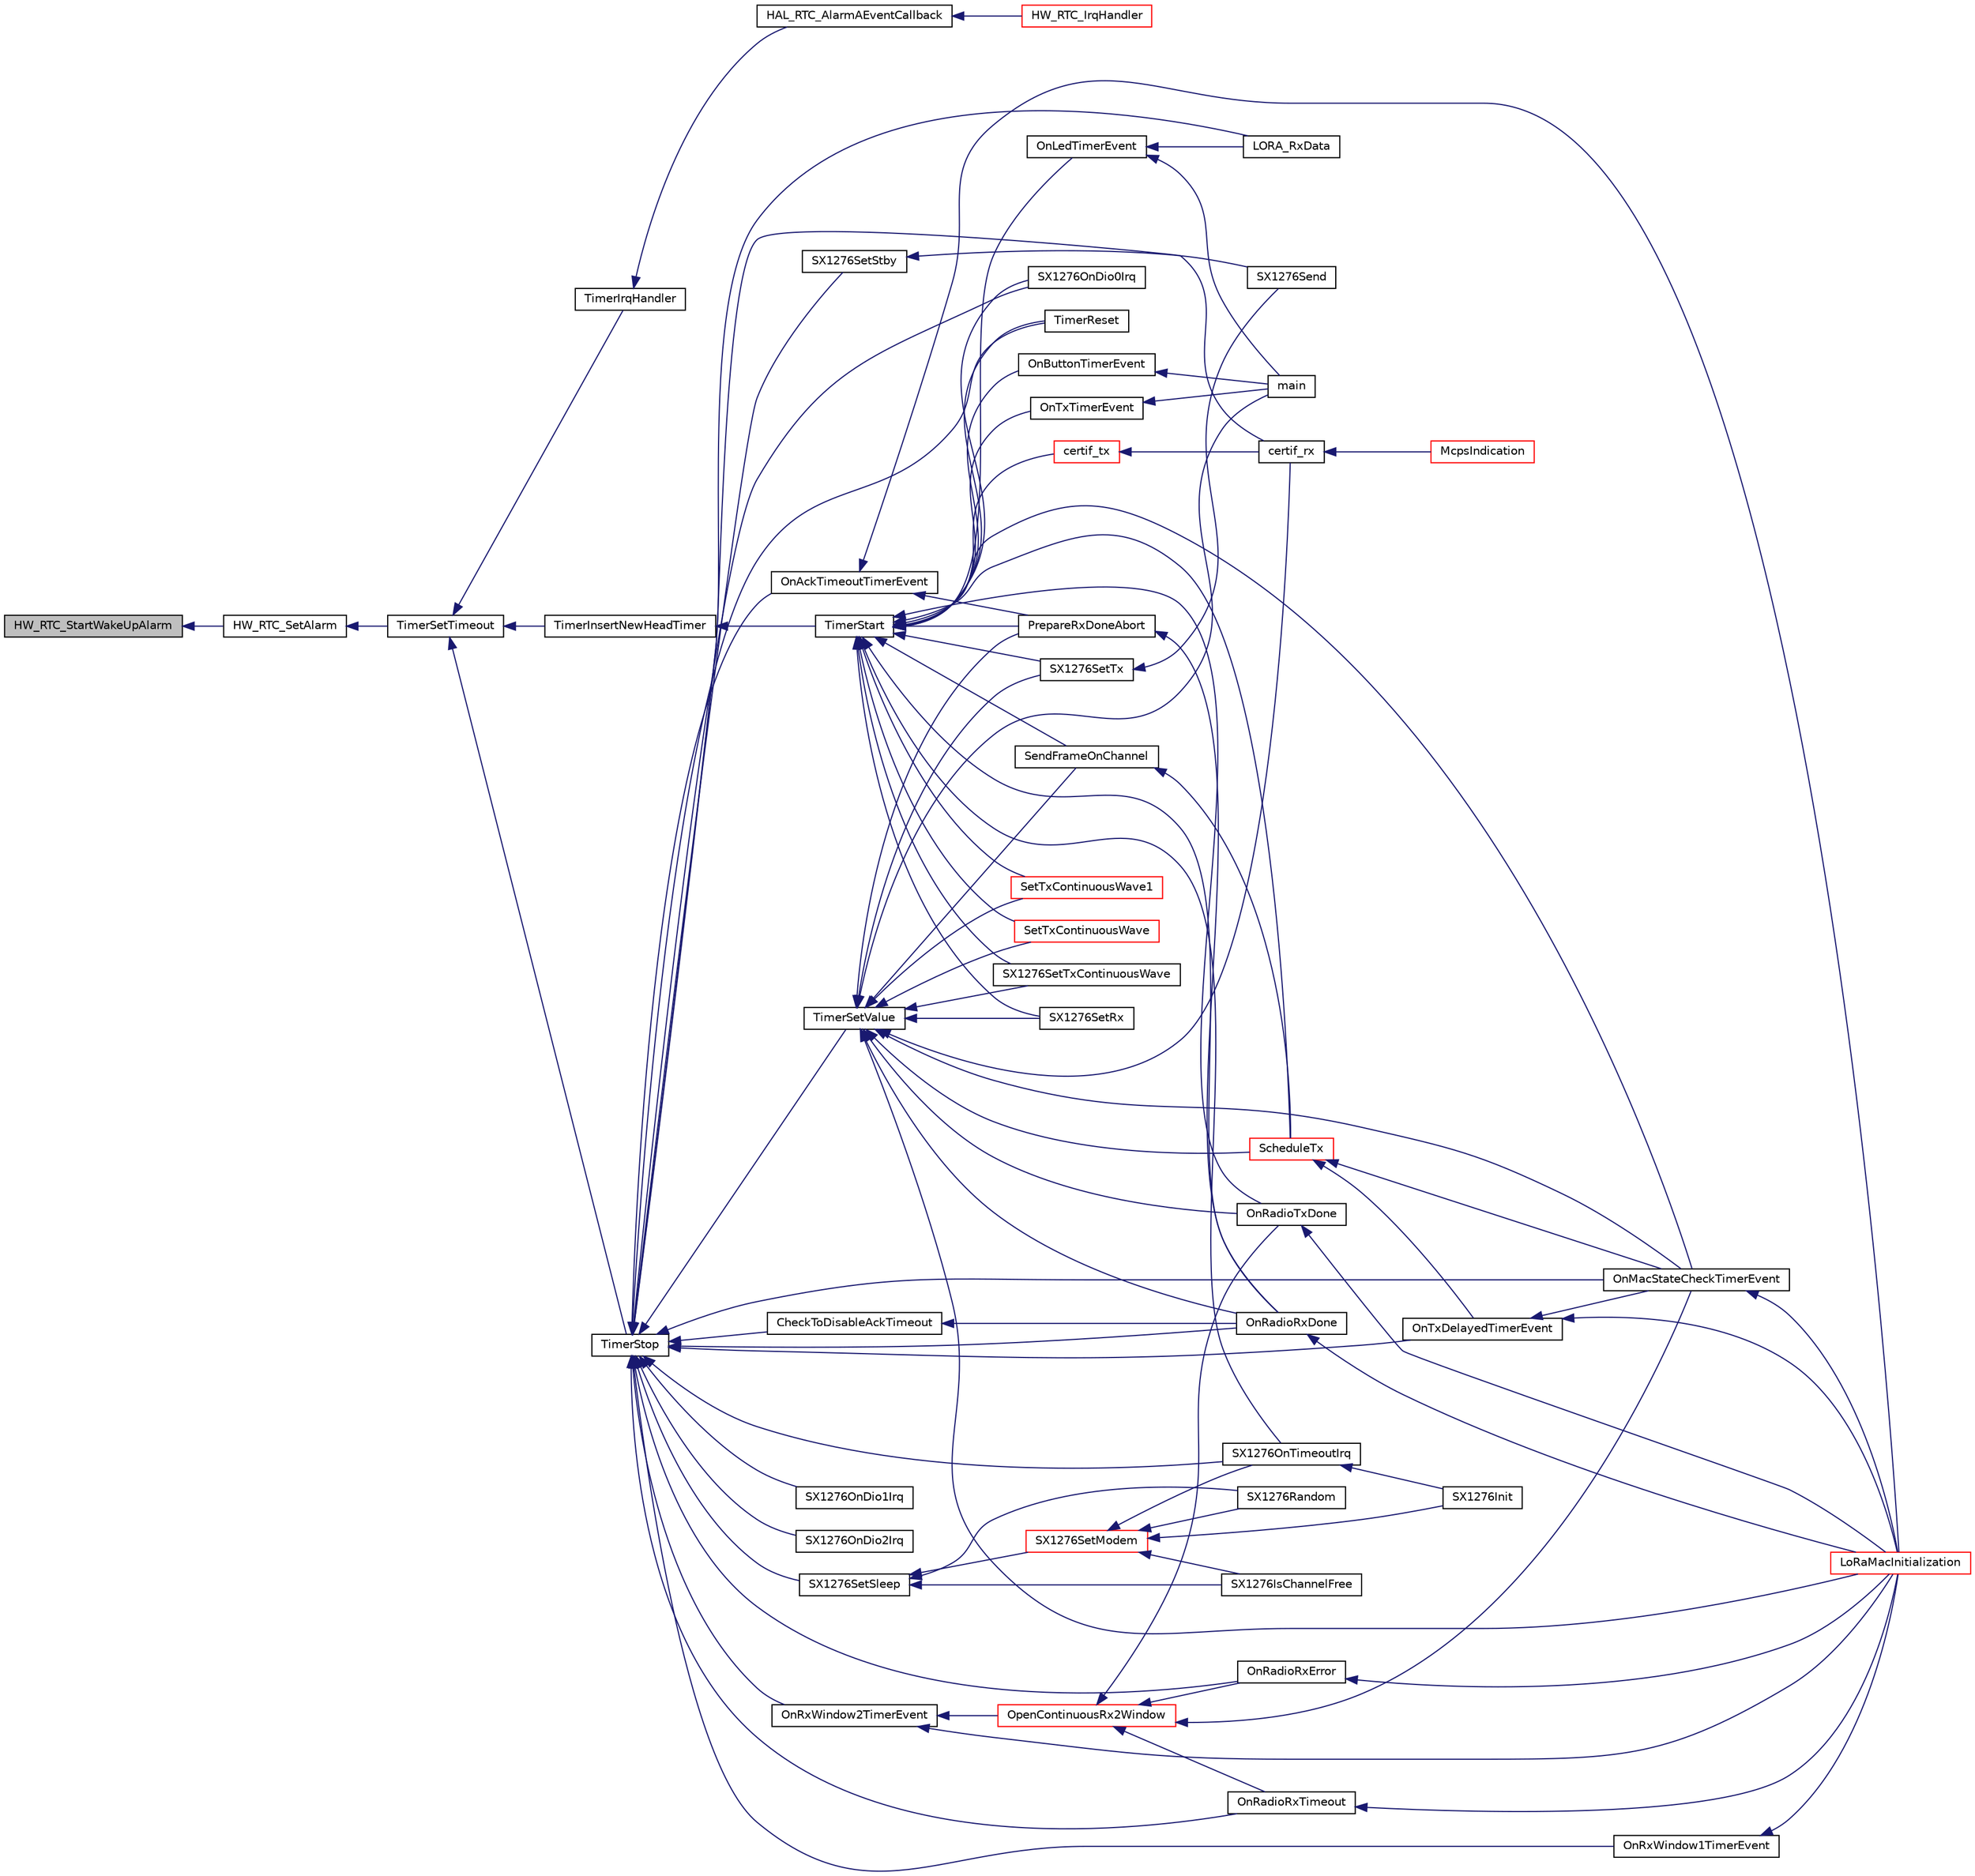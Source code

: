 digraph "HW_RTC_StartWakeUpAlarm"
{
  edge [fontname="Helvetica",fontsize="10",labelfontname="Helvetica",labelfontsize="10"];
  node [fontname="Helvetica",fontsize="10",shape=record];
  rankdir="LR";
  Node506 [label="HW_RTC_StartWakeUpAlarm",height=0.2,width=0.4,color="black", fillcolor="grey75", style="filled", fontcolor="black"];
  Node506 -> Node507 [dir="back",color="midnightblue",fontsize="10",style="solid",fontname="Helvetica"];
  Node507 [label="HW_RTC_SetAlarm",height=0.2,width=0.4,color="black", fillcolor="white", style="filled",URL="$group___lory_s_d_k___r_t_c___functions.html#ga09cec56d54c13de658fafdd003390771",tooltip="Set the alarm "];
  Node507 -> Node508 [dir="back",color="midnightblue",fontsize="10",style="solid",fontname="Helvetica"];
  Node508 [label="TimerSetTimeout",height=0.2,width=0.4,color="black", fillcolor="white", style="filled",URL="$time_server_8c.html#af90925c5246bd6bbc2863d08d4cca3a9",tooltip="Sets a timeout with the duration \"timestamp\" "];
  Node508 -> Node509 [dir="back",color="midnightblue",fontsize="10",style="solid",fontname="Helvetica"];
  Node509 [label="TimerInsertNewHeadTimer",height=0.2,width=0.4,color="black", fillcolor="white", style="filled",URL="$time_server_8c.html#abeff03f3b0a3356be8c833bb93d24458",tooltip="Adds or replace the head timer of the list. "];
  Node509 -> Node510 [dir="back",color="midnightblue",fontsize="10",style="solid",fontname="Helvetica"];
  Node510 [label="TimerStart",height=0.2,width=0.4,color="black", fillcolor="white", style="filled",URL="$time_server_8h.html#acd2c1f05aa1976f3bbedd389c8710a78",tooltip="Starts and adds the timer object to the list of timer events "];
  Node510 -> Node511 [dir="back",color="midnightblue",fontsize="10",style="solid",fontname="Helvetica"];
  Node511 [label="SX1276SetRx",height=0.2,width=0.4,color="black", fillcolor="white", style="filled",URL="$sx1276_8h.html#a8c2df9351fbde83379717dc6f76e5c11",tooltip="Sets the radio in reception mode for the given time "];
  Node510 -> Node512 [dir="back",color="midnightblue",fontsize="10",style="solid",fontname="Helvetica"];
  Node512 [label="SX1276SetTx",height=0.2,width=0.4,color="black", fillcolor="white", style="filled",URL="$sx1276_8c.html#a4aea9f6f1070dfd4e4b73bb5ddc1fe38",tooltip="Sets the SX1276 in transmission mode for the given time "];
  Node512 -> Node513 [dir="back",color="midnightblue",fontsize="10",style="solid",fontname="Helvetica"];
  Node513 [label="SX1276Send",height=0.2,width=0.4,color="black", fillcolor="white", style="filled",URL="$sx1276_8h.html#a901a3dcdbf26005e0f3f2def3e3d83b3",tooltip="Sends the buffer of size. Prepares the packet to be sent and sets the radio in transmission ..."];
  Node510 -> Node514 [dir="back",color="midnightblue",fontsize="10",style="solid",fontname="Helvetica"];
  Node514 [label="SX1276SetTxContinuousWave",height=0.2,width=0.4,color="black", fillcolor="white", style="filled",URL="$sx1276_8h.html#ac77895b054eb64df0ee2fa97061efae8",tooltip="Sets the radio in continuous wave transmission mode "];
  Node510 -> Node515 [dir="back",color="midnightblue",fontsize="10",style="solid",fontname="Helvetica"];
  Node515 [label="SX1276OnTimeoutIrq",height=0.2,width=0.4,color="black", fillcolor="white", style="filled",URL="$sx1276_8c.html#a3eda1c409a0269313a079389593d75cb",tooltip="Tx & Rx timeout timer callback "];
  Node515 -> Node516 [dir="back",color="midnightblue",fontsize="10",style="solid",fontname="Helvetica"];
  Node516 [label="SX1276Init",height=0.2,width=0.4,color="black", fillcolor="white", style="filled",URL="$sx1276_8h.html#a19a9ddff3f878b85e42c7571485fe3c8",tooltip="Initializes the radio "];
  Node510 -> Node517 [dir="back",color="midnightblue",fontsize="10",style="solid",fontname="Helvetica"];
  Node517 [label="SX1276OnDio0Irq",height=0.2,width=0.4,color="black", fillcolor="white", style="filled",URL="$sx1276_8c.html#a51cff5becabc1485224d53133f99e0e4",tooltip="DIO 0 IRQ callback "];
  Node510 -> Node518 [dir="back",color="midnightblue",fontsize="10",style="solid",fontname="Helvetica"];
  Node518 [label="certif_tx",height=0.2,width=0.4,color="red", fillcolor="white", style="filled",URL="$lora-test_8c.html#a735361add977554215fd3e1e70b74760"];
  Node518 -> Node519 [dir="back",color="midnightblue",fontsize="10",style="solid",fontname="Helvetica"];
  Node519 [label="certif_rx",height=0.2,width=0.4,color="black", fillcolor="white", style="filled",URL="$lora-test_8h.html#ad5e51928ecf0cca8d4f33f9e9c10aba4"];
  Node519 -> Node520 [dir="back",color="midnightblue",fontsize="10",style="solid",fontname="Helvetica"];
  Node520 [label="McpsIndication",height=0.2,width=0.4,color="red", fillcolor="white", style="filled",URL="$lora_8c.html#aa62f56dcd70e02213fc6e5d0f04b3d1c",tooltip="MCPS-Indication event function "];
  Node510 -> Node524 [dir="back",color="midnightblue",fontsize="10",style="solid",fontname="Helvetica"];
  Node524 [label="OnRadioTxDone",height=0.2,width=0.4,color="black", fillcolor="white", style="filled",URL="$_lo_ra_mac_8c.html#ac87ba7b0231ab8e90b130849e3dee4be",tooltip="Function to be executed on Radio Tx Done event "];
  Node524 -> Node525 [dir="back",color="midnightblue",fontsize="10",style="solid",fontname="Helvetica"];
  Node525 [label="LoRaMacInitialization",height=0.2,width=0.4,color="red", fillcolor="white", style="filled",URL="$group___l_o_r_a_m_a_c.html#ga7ca445cf825e45999810b3991273eba5",tooltip="LoRaMAC layer initialization "];
  Node510 -> Node526 [dir="back",color="midnightblue",fontsize="10",style="solid",fontname="Helvetica"];
  Node526 [label="PrepareRxDoneAbort",height=0.2,width=0.4,color="black", fillcolor="white", style="filled",URL="$_lo_ra_mac_8c.html#a420f8e89407bab48414b1058d8071c97",tooltip="This function prepares the MAC to abort the execution of function OnRadioRxDone in case of a receptio..."];
  Node526 -> Node527 [dir="back",color="midnightblue",fontsize="10",style="solid",fontname="Helvetica"];
  Node527 [label="OnRadioRxDone",height=0.2,width=0.4,color="black", fillcolor="white", style="filled",URL="$_lo_ra_mac_8c.html#a34d9307ff02304a070ade799731ae0ed",tooltip="Function to be executed on Radio Rx Done event "];
  Node527 -> Node525 [dir="back",color="midnightblue",fontsize="10",style="solid",fontname="Helvetica"];
  Node510 -> Node527 [dir="back",color="midnightblue",fontsize="10",style="solid",fontname="Helvetica"];
  Node510 -> Node528 [dir="back",color="midnightblue",fontsize="10",style="solid",fontname="Helvetica"];
  Node528 [label="OnMacStateCheckTimerEvent",height=0.2,width=0.4,color="black", fillcolor="white", style="filled",URL="$_lo_ra_mac_8c.html#a3f66ff4ffb45c3be2a603fec651da617",tooltip="Function executed on Resend Frame timer event. "];
  Node528 -> Node525 [dir="back",color="midnightblue",fontsize="10",style="solid",fontname="Helvetica"];
  Node510 -> Node529 [dir="back",color="midnightblue",fontsize="10",style="solid",fontname="Helvetica"];
  Node529 [label="ScheduleTx",height=0.2,width=0.4,color="red", fillcolor="white", style="filled",URL="$_lo_ra_mac_8c.html#afac9f47df560a2c63ebe868fcf531716"];
  Node529 -> Node528 [dir="back",color="midnightblue",fontsize="10",style="solid",fontname="Helvetica"];
  Node529 -> Node530 [dir="back",color="midnightblue",fontsize="10",style="solid",fontname="Helvetica"];
  Node530 [label="OnTxDelayedTimerEvent",height=0.2,width=0.4,color="black", fillcolor="white", style="filled",URL="$_lo_ra_mac_8c.html#aff2188867ec43982ec7701c4815bc0ba",tooltip="Function executed on duty cycle delayed Tx timer event "];
  Node530 -> Node528 [dir="back",color="midnightblue",fontsize="10",style="solid",fontname="Helvetica"];
  Node530 -> Node525 [dir="back",color="midnightblue",fontsize="10",style="solid",fontname="Helvetica"];
  Node510 -> Node541 [dir="back",color="midnightblue",fontsize="10",style="solid",fontname="Helvetica"];
  Node541 [label="SendFrameOnChannel",height=0.2,width=0.4,color="black", fillcolor="white", style="filled",URL="$_lo_ra_mac_8c.html#a2a974677f0401e2575148082667331de",tooltip="LoRaMAC layer prepared frame buffer transmission with channel specification "];
  Node541 -> Node529 [dir="back",color="midnightblue",fontsize="10",style="solid",fontname="Helvetica"];
  Node510 -> Node542 [dir="back",color="midnightblue",fontsize="10",style="solid",fontname="Helvetica"];
  Node542 [label="SetTxContinuousWave",height=0.2,width=0.4,color="red", fillcolor="white", style="filled",URL="$_lo_ra_mac_8c.html#a6a476e328faedf4544aa63adf40f931e",tooltip="Sets the radio in continuous transmission mode "];
  Node510 -> Node543 [dir="back",color="midnightblue",fontsize="10",style="solid",fontname="Helvetica"];
  Node543 [label="SetTxContinuousWave1",height=0.2,width=0.4,color="red", fillcolor="white", style="filled",URL="$_lo_ra_mac_8c.html#a1974034d3a6ef2a0c38f4f853cfb62fb",tooltip="Sets the radio in continuous transmission mode "];
  Node510 -> Node544 [dir="back",color="midnightblue",fontsize="10",style="solid",fontname="Helvetica"];
  Node544 [label="TimerReset",height=0.2,width=0.4,color="black", fillcolor="white", style="filled",URL="$time_server_8h.html#a7fbd64c53ec871110fabc5b14f212904",tooltip="Resets the timer object "];
  Node510 -> Node545 [dir="back",color="midnightblue",fontsize="10",style="solid",fontname="Helvetica"];
  Node545 [label="OnButtonTimerEvent",height=0.2,width=0.4,color="black", fillcolor="white", style="filled",URL="$main_8c.html#af27dc6b9241a921349087a139ca57d1e"];
  Node545 -> Node522 [dir="back",color="midnightblue",fontsize="10",style="solid",fontname="Helvetica"];
  Node522 [label="main",height=0.2,width=0.4,color="black", fillcolor="white", style="filled",URL="$main_8c.html#a840291bc02cba5474a4cb46a9b9566fe",tooltip="Main program "];
  Node510 -> Node546 [dir="back",color="midnightblue",fontsize="10",style="solid",fontname="Helvetica"];
  Node546 [label="OnLedTimerEvent",height=0.2,width=0.4,color="black", fillcolor="white", style="filled",URL="$main_8c.html#a57a758d5054f3e0648c080c33f5384c6"];
  Node546 -> Node522 [dir="back",color="midnightblue",fontsize="10",style="solid",fontname="Helvetica"];
  Node546 -> Node547 [dir="back",color="midnightblue",fontsize="10",style="solid",fontname="Helvetica"];
  Node547 [label="LORA_RxData",height=0.2,width=0.4,color="black", fillcolor="white", style="filled",URL="$main_8c.html#af9b5cc17bd270c1734e3e6465b75f86f"];
  Node510 -> Node536 [dir="back",color="midnightblue",fontsize="10",style="solid",fontname="Helvetica"];
  Node536 [label="OnTxTimerEvent",height=0.2,width=0.4,color="black", fillcolor="white", style="filled",URL="$main_8c.html#aa660732a6ebc018e235409094d603160"];
  Node536 -> Node522 [dir="back",color="midnightblue",fontsize="10",style="solid",fontname="Helvetica"];
  Node508 -> Node548 [dir="back",color="midnightblue",fontsize="10",style="solid",fontname="Helvetica"];
  Node548 [label="TimerIrqHandler",height=0.2,width=0.4,color="black", fillcolor="white", style="filled",URL="$time_server_8h.html#a742ab8d86db201a8b5d900ce8e27cf90",tooltip="Timer IRQ event handler "];
  Node548 -> Node549 [dir="back",color="midnightblue",fontsize="10",style="solid",fontname="Helvetica"];
  Node549 [label="HAL_RTC_AlarmAEventCallback",height=0.2,width=0.4,color="black", fillcolor="white", style="filled",URL="$stm32l1xx__hal__msp_8c.html#a11aeff83fd498cddbed3bcddcf017e0a",tooltip="Alarm A callback. "];
  Node549 -> Node550 [dir="back",color="midnightblue",fontsize="10",style="solid",fontname="Helvetica"];
  Node550 [label="HW_RTC_IrqHandler",height=0.2,width=0.4,color="red", fillcolor="white", style="filled",URL="$group___lory_s_d_k___r_t_c___functions.html#gae8ae8ef64d3025701112d509285006d4",tooltip="RTC IRQ Handler on the RTC Alarm "];
  Node508 -> Node552 [dir="back",color="midnightblue",fontsize="10",style="solid",fontname="Helvetica"];
  Node552 [label="TimerStop",height=0.2,width=0.4,color="black", fillcolor="white", style="filled",URL="$time_server_8h.html#a8ae899c4e8a9abf49d825d6959aa6bcb",tooltip="Stops and removes the timer object from the list of timer events "];
  Node552 -> Node553 [dir="back",color="midnightblue",fontsize="10",style="solid",fontname="Helvetica"];
  Node553 [label="SX1276SetSleep",height=0.2,width=0.4,color="black", fillcolor="white", style="filled",URL="$sx1276_8h.html#a32a7b8c477b2f400f96a3255e1ab7620",tooltip="Sets the radio in sleep mode "];
  Node553 -> Node554 [dir="back",color="midnightblue",fontsize="10",style="solid",fontname="Helvetica"];
  Node554 [label="SX1276IsChannelFree",height=0.2,width=0.4,color="black", fillcolor="white", style="filled",URL="$sx1276_8h.html#a29f26f7258f8fcd5c27800295639d7c7",tooltip="Checks if the channel is free for the given time "];
  Node553 -> Node555 [dir="back",color="midnightblue",fontsize="10",style="solid",fontname="Helvetica"];
  Node555 [label="SX1276Random",height=0.2,width=0.4,color="black", fillcolor="white", style="filled",URL="$sx1276_8h.html#a9ba39c96b8e339b06dd24543920fd2f7",tooltip="Generates a 32 bits random value based on the RSSI readings "];
  Node553 -> Node556 [dir="back",color="midnightblue",fontsize="10",style="solid",fontname="Helvetica"];
  Node556 [label="SX1276SetModem",height=0.2,width=0.4,color="red", fillcolor="white", style="filled",URL="$sx1276_8h.html#a8325968bbefefab02537762dd274aa8b",tooltip="Configures the radio with the given modem "];
  Node556 -> Node516 [dir="back",color="midnightblue",fontsize="10",style="solid",fontname="Helvetica"];
  Node556 -> Node554 [dir="back",color="midnightblue",fontsize="10",style="solid",fontname="Helvetica"];
  Node556 -> Node555 [dir="back",color="midnightblue",fontsize="10",style="solid",fontname="Helvetica"];
  Node556 -> Node515 [dir="back",color="midnightblue",fontsize="10",style="solid",fontname="Helvetica"];
  Node552 -> Node561 [dir="back",color="midnightblue",fontsize="10",style="solid",fontname="Helvetica"];
  Node561 [label="SX1276SetStby",height=0.2,width=0.4,color="black", fillcolor="white", style="filled",URL="$sx1276_8h.html#aaef7a98104b400b235ef76de0cfb17df",tooltip="Sets the radio in standby mode "];
  Node561 -> Node513 [dir="back",color="midnightblue",fontsize="10",style="solid",fontname="Helvetica"];
  Node552 -> Node515 [dir="back",color="midnightblue",fontsize="10",style="solid",fontname="Helvetica"];
  Node552 -> Node517 [dir="back",color="midnightblue",fontsize="10",style="solid",fontname="Helvetica"];
  Node552 -> Node562 [dir="back",color="midnightblue",fontsize="10",style="solid",fontname="Helvetica"];
  Node562 [label="SX1276OnDio1Irq",height=0.2,width=0.4,color="black", fillcolor="white", style="filled",URL="$sx1276_8c.html#a9b73d7de11f1d4325b0780938d6328fe",tooltip="DIO 1 IRQ callback "];
  Node552 -> Node563 [dir="back",color="midnightblue",fontsize="10",style="solid",fontname="Helvetica"];
  Node563 [label="SX1276OnDio2Irq",height=0.2,width=0.4,color="black", fillcolor="white", style="filled",URL="$sx1276_8c.html#a6be9c1a3560cc9d8bc746dcb82f5d8ea",tooltip="DIO 2 IRQ callback "];
  Node552 -> Node519 [dir="back",color="midnightblue",fontsize="10",style="solid",fontname="Helvetica"];
  Node552 -> Node527 [dir="back",color="midnightblue",fontsize="10",style="solid",fontname="Helvetica"];
  Node552 -> Node564 [dir="back",color="midnightblue",fontsize="10",style="solid",fontname="Helvetica"];
  Node564 [label="OnRadioRxError",height=0.2,width=0.4,color="black", fillcolor="white", style="filled",URL="$_lo_ra_mac_8c.html#a414d6e1b6ffc2d8b5dfe2621a9c35ca5",tooltip="Function executed on Radio Rx error event "];
  Node564 -> Node525 [dir="back",color="midnightblue",fontsize="10",style="solid",fontname="Helvetica"];
  Node552 -> Node565 [dir="back",color="midnightblue",fontsize="10",style="solid",fontname="Helvetica"];
  Node565 [label="OnRadioRxTimeout",height=0.2,width=0.4,color="black", fillcolor="white", style="filled",URL="$_lo_ra_mac_8c.html#a4aa0011eefde1209939b3736fb62fbd1",tooltip="Function executed on Radio Rx Timeout event "];
  Node565 -> Node525 [dir="back",color="midnightblue",fontsize="10",style="solid",fontname="Helvetica"];
  Node552 -> Node528 [dir="back",color="midnightblue",fontsize="10",style="solid",fontname="Helvetica"];
  Node552 -> Node530 [dir="back",color="midnightblue",fontsize="10",style="solid",fontname="Helvetica"];
  Node552 -> Node566 [dir="back",color="midnightblue",fontsize="10",style="solid",fontname="Helvetica"];
  Node566 [label="OnRxWindow1TimerEvent",height=0.2,width=0.4,color="black", fillcolor="white", style="filled",URL="$_lo_ra_mac_8c.html#aee5c5399a6f41188ba87be8239bae8a9",tooltip="Function executed on first Rx window timer event "];
  Node566 -> Node525 [dir="back",color="midnightblue",fontsize="10",style="solid",fontname="Helvetica"];
  Node552 -> Node567 [dir="back",color="midnightblue",fontsize="10",style="solid",fontname="Helvetica"];
  Node567 [label="OnRxWindow2TimerEvent",height=0.2,width=0.4,color="black", fillcolor="white", style="filled",URL="$_lo_ra_mac_8c.html#a280d52c79c5de2428ef3f1e361043b23",tooltip="Function executed on second Rx window timer event "];
  Node567 -> Node568 [dir="back",color="midnightblue",fontsize="10",style="solid",fontname="Helvetica"];
  Node568 [label="OpenContinuousRx2Window",height=0.2,width=0.4,color="red", fillcolor="white", style="filled",URL="$_lo_ra_mac_8c.html#aeadfc508b9129926685664bc456db4f6",tooltip="Opens up a continuous RX 2 window. This is used for class c devices. "];
  Node568 -> Node524 [dir="back",color="midnightblue",fontsize="10",style="solid",fontname="Helvetica"];
  Node568 -> Node564 [dir="back",color="midnightblue",fontsize="10",style="solid",fontname="Helvetica"];
  Node568 -> Node565 [dir="back",color="midnightblue",fontsize="10",style="solid",fontname="Helvetica"];
  Node568 -> Node528 [dir="back",color="midnightblue",fontsize="10",style="solid",fontname="Helvetica"];
  Node567 -> Node525 [dir="back",color="midnightblue",fontsize="10",style="solid",fontname="Helvetica"];
  Node552 -> Node573 [dir="back",color="midnightblue",fontsize="10",style="solid",fontname="Helvetica"];
  Node573 [label="CheckToDisableAckTimeout",height=0.2,width=0.4,color="black", fillcolor="white", style="filled",URL="$_lo_ra_mac_8c.html#aa36f254fbd91a58953cad5a84d651db3",tooltip="Check if the OnAckTimeoutTimer has do be disabled. If so, the function disables it. "];
  Node573 -> Node527 [dir="back",color="midnightblue",fontsize="10",style="solid",fontname="Helvetica"];
  Node552 -> Node574 [dir="back",color="midnightblue",fontsize="10",style="solid",fontname="Helvetica"];
  Node574 [label="OnAckTimeoutTimerEvent",height=0.2,width=0.4,color="black", fillcolor="white", style="filled",URL="$_lo_ra_mac_8c.html#a519a3e861bd16b2720a427308c6addc6",tooltip="Function executed on AckTimeout timer event "];
  Node574 -> Node526 [dir="back",color="midnightblue",fontsize="10",style="solid",fontname="Helvetica"];
  Node574 -> Node525 [dir="back",color="midnightblue",fontsize="10",style="solid",fontname="Helvetica"];
  Node552 -> Node544 [dir="back",color="midnightblue",fontsize="10",style="solid",fontname="Helvetica"];
  Node552 -> Node575 [dir="back",color="midnightblue",fontsize="10",style="solid",fontname="Helvetica"];
  Node575 [label="TimerSetValue",height=0.2,width=0.4,color="black", fillcolor="white", style="filled",URL="$time_server_8h.html#ad56c30124de6deefb3e32bbee2a4ba46",tooltip="Set timer new timeout value "];
  Node575 -> Node511 [dir="back",color="midnightblue",fontsize="10",style="solid",fontname="Helvetica"];
  Node575 -> Node512 [dir="back",color="midnightblue",fontsize="10",style="solid",fontname="Helvetica"];
  Node575 -> Node514 [dir="back",color="midnightblue",fontsize="10",style="solid",fontname="Helvetica"];
  Node575 -> Node519 [dir="back",color="midnightblue",fontsize="10",style="solid",fontname="Helvetica"];
  Node575 -> Node524 [dir="back",color="midnightblue",fontsize="10",style="solid",fontname="Helvetica"];
  Node575 -> Node526 [dir="back",color="midnightblue",fontsize="10",style="solid",fontname="Helvetica"];
  Node575 -> Node527 [dir="back",color="midnightblue",fontsize="10",style="solid",fontname="Helvetica"];
  Node575 -> Node528 [dir="back",color="midnightblue",fontsize="10",style="solid",fontname="Helvetica"];
  Node575 -> Node529 [dir="back",color="midnightblue",fontsize="10",style="solid",fontname="Helvetica"];
  Node575 -> Node541 [dir="back",color="midnightblue",fontsize="10",style="solid",fontname="Helvetica"];
  Node575 -> Node542 [dir="back",color="midnightblue",fontsize="10",style="solid",fontname="Helvetica"];
  Node575 -> Node543 [dir="back",color="midnightblue",fontsize="10",style="solid",fontname="Helvetica"];
  Node575 -> Node525 [dir="back",color="midnightblue",fontsize="10",style="solid",fontname="Helvetica"];
  Node575 -> Node522 [dir="back",color="midnightblue",fontsize="10",style="solid",fontname="Helvetica"];
  Node552 -> Node547 [dir="back",color="midnightblue",fontsize="10",style="solid",fontname="Helvetica"];
}
